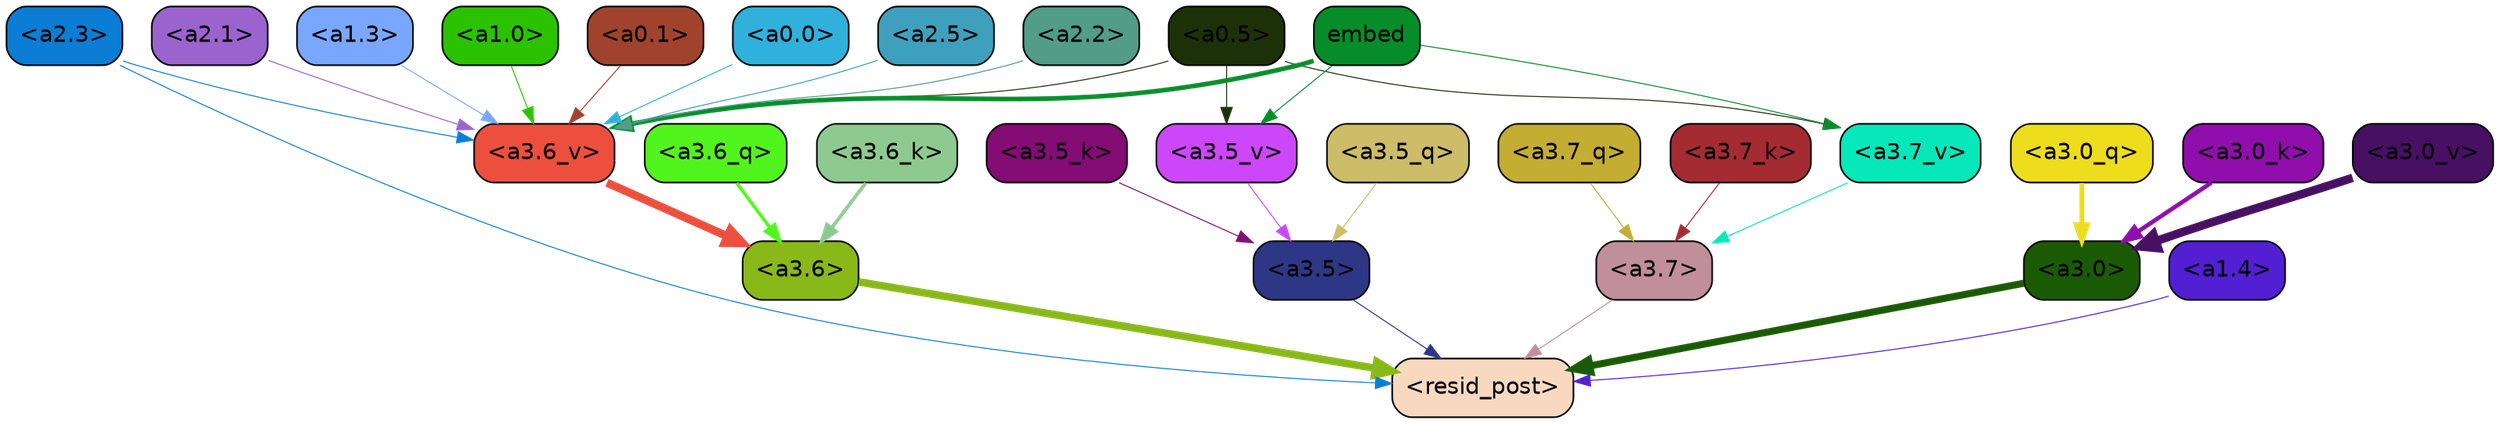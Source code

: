 strict digraph "" {
	graph [bgcolor=transparent,
		layout=dot,
		overlap=false,
		splines=true
	];
	"<a3.7>"	[color=black,
		fillcolor="#c18e9b",
		fontname=Helvetica,
		shape=box,
		style="filled, rounded"];
	"<resid_post>"	[color=black,
		fillcolor="#f8d9bf",
		fontname=Helvetica,
		shape=box,
		style="filled, rounded"];
	"<a3.7>" -> "<resid_post>"	[color="#c18e9b",
		penwidth=0.6];
	"<a3.6>"	[color=black,
		fillcolor="#89b819",
		fontname=Helvetica,
		shape=box,
		style="filled, rounded"];
	"<a3.6>" -> "<resid_post>"	[color="#89b819",
		penwidth=4.646730065345764];
	"<a3.5>"	[color=black,
		fillcolor="#2d3786",
		fontname=Helvetica,
		shape=box,
		style="filled, rounded"];
	"<a3.5>" -> "<resid_post>"	[color="#2d3786",
		penwidth=0.6];
	"<a3.0>"	[color=black,
		fillcolor="#1b5a04",
		fontname=Helvetica,
		shape=box,
		style="filled, rounded"];
	"<a3.0>" -> "<resid_post>"	[color="#1b5a04",
		penwidth=4.323132634162903];
	"<a2.3>"	[color=black,
		fillcolor="#0b7dd4",
		fontname=Helvetica,
		shape=box,
		style="filled, rounded"];
	"<a2.3>" -> "<resid_post>"	[color="#0b7dd4",
		penwidth=0.6];
	"<a3.6_v>"	[color=black,
		fillcolor="#ec4f3d",
		fontname=Helvetica,
		shape=box,
		style="filled, rounded"];
	"<a2.3>" -> "<a3.6_v>"	[color="#0b7dd4",
		penwidth=0.6];
	"<a1.4>"	[color=black,
		fillcolor="#521fd3",
		fontname=Helvetica,
		shape=box,
		style="filled, rounded"];
	"<a1.4>" -> "<resid_post>"	[color="#521fd3",
		penwidth=0.6];
	"<a3.7_q>"	[color=black,
		fillcolor="#c3ad33",
		fontname=Helvetica,
		shape=box,
		style="filled, rounded"];
	"<a3.7_q>" -> "<a3.7>"	[color="#c3ad33",
		penwidth=0.6];
	"<a3.6_q>"	[color=black,
		fillcolor="#52f41e",
		fontname=Helvetica,
		shape=box,
		style="filled, rounded"];
	"<a3.6_q>" -> "<a3.6>"	[color="#52f41e",
		penwidth=2.03758105635643];
	"<a3.5_q>"	[color=black,
		fillcolor="#cdbc68",
		fontname=Helvetica,
		shape=box,
		style="filled, rounded"];
	"<a3.5_q>" -> "<a3.5>"	[color="#cdbc68",
		penwidth=0.6];
	"<a3.0_q>"	[color=black,
		fillcolor="#eddd1c",
		fontname=Helvetica,
		shape=box,
		style="filled, rounded"];
	"<a3.0_q>" -> "<a3.0>"	[color="#eddd1c",
		penwidth=2.8638100624084473];
	"<a3.7_k>"	[color=black,
		fillcolor="#a52b32",
		fontname=Helvetica,
		shape=box,
		style="filled, rounded"];
	"<a3.7_k>" -> "<a3.7>"	[color="#a52b32",
		penwidth=0.6];
	"<a3.6_k>"	[color=black,
		fillcolor="#8eca8f",
		fontname=Helvetica,
		shape=box,
		style="filled, rounded"];
	"<a3.6_k>" -> "<a3.6>"	[color="#8eca8f",
		penwidth=2.174198240041733];
	"<a3.5_k>"	[color=black,
		fillcolor="#840c75",
		fontname=Helvetica,
		shape=box,
		style="filled, rounded"];
	"<a3.5_k>" -> "<a3.5>"	[color="#840c75",
		penwidth=0.6];
	"<a3.0_k>"	[color=black,
		fillcolor="#900eac",
		fontname=Helvetica,
		shape=box,
		style="filled, rounded"];
	"<a3.0_k>" -> "<a3.0>"	[color="#900eac",
		penwidth=2.6274144649505615];
	"<a3.7_v>"	[color=black,
		fillcolor="#06e7ba",
		fontname=Helvetica,
		shape=box,
		style="filled, rounded"];
	"<a3.7_v>" -> "<a3.7>"	[color="#06e7ba",
		penwidth=0.6];
	"<a3.6_v>" -> "<a3.6>"	[color="#ec4f3d",
		penwidth=5.002329230308533];
	"<a3.5_v>"	[color=black,
		fillcolor="#cc47fa",
		fontname=Helvetica,
		shape=box,
		style="filled, rounded"];
	"<a3.5_v>" -> "<a3.5>"	[color="#cc47fa",
		penwidth=0.6];
	"<a3.0_v>"	[color=black,
		fillcolor="#471062",
		fontname=Helvetica,
		shape=box,
		style="filled, rounded"];
	"<a3.0_v>" -> "<a3.0>"	[color="#471062",
		penwidth=5.188832879066467];
	"<a0.5>"	[color=black,
		fillcolor="#1d3109",
		fontname=Helvetica,
		shape=box,
		style="filled, rounded"];
	"<a0.5>" -> "<a3.7_v>"	[color="#1d3109",
		penwidth=0.6];
	"<a0.5>" -> "<a3.6_v>"	[color="#1d3109",
		penwidth=0.6];
	"<a0.5>" -> "<a3.5_v>"	[color="#1d3109",
		penwidth=0.6];
	embed	[color=black,
		fillcolor="#068d2a",
		fontname=Helvetica,
		shape=box,
		style="filled, rounded"];
	embed -> "<a3.7_v>"	[color="#068d2a",
		penwidth=0.6];
	embed -> "<a3.6_v>"	[color="#068d2a",
		penwidth=2.8301228284835815];
	embed -> "<a3.5_v>"	[color="#068d2a",
		penwidth=0.6];
	"<a2.5>"	[color=black,
		fillcolor="#3ea0bd",
		fontname=Helvetica,
		shape=box,
		style="filled, rounded"];
	"<a2.5>" -> "<a3.6_v>"	[color="#3ea0bd",
		penwidth=0.6];
	"<a2.2>"	[color=black,
		fillcolor="#529d87",
		fontname=Helvetica,
		shape=box,
		style="filled, rounded"];
	"<a2.2>" -> "<a3.6_v>"	[color="#529d87",
		penwidth=0.6];
	"<a2.1>"	[color=black,
		fillcolor="#9b63ce",
		fontname=Helvetica,
		shape=box,
		style="filled, rounded"];
	"<a2.1>" -> "<a3.6_v>"	[color="#9b63ce",
		penwidth=0.6];
	"<a1.3>"	[color=black,
		fillcolor="#79a7fe",
		fontname=Helvetica,
		shape=box,
		style="filled, rounded"];
	"<a1.3>" -> "<a3.6_v>"	[color="#79a7fe",
		penwidth=0.6];
	"<a1.0>"	[color=black,
		fillcolor="#2ac201",
		fontname=Helvetica,
		shape=box,
		style="filled, rounded"];
	"<a1.0>" -> "<a3.6_v>"	[color="#2ac201",
		penwidth=0.6];
	"<a0.1>"	[color=black,
		fillcolor="#a1432c",
		fontname=Helvetica,
		shape=box,
		style="filled, rounded"];
	"<a0.1>" -> "<a3.6_v>"	[color="#a1432c",
		penwidth=0.6];
	"<a0.0>"	[color=black,
		fillcolor="#2fb1db",
		fontname=Helvetica,
		shape=box,
		style="filled, rounded"];
	"<a0.0>" -> "<a3.6_v>"	[color="#2fb1db",
		penwidth=0.6];
}
